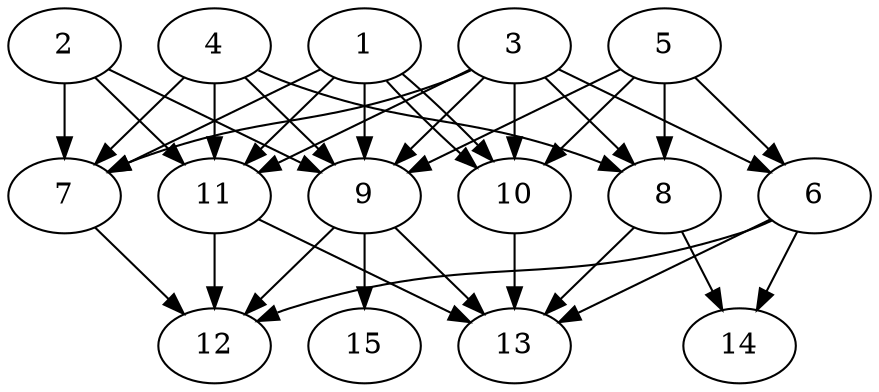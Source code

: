 // DAG automatically generated by daggen at Thu Oct  3 13:59:27 2019
// ./daggen --dot -n 15 --ccr 0.4 --fat 0.7 --regular 0.9 --density 0.9 --mindata 5242880 --maxdata 52428800 
digraph G {
  1 [size="20899840", alpha="0.17", expect_size="8359936"] 
  1 -> 7 [size ="8359936"]
  1 -> 9 [size ="8359936"]
  1 -> 10 [size ="8359936"]
  1 -> 10 [size ="8359936"]
  1 -> 11 [size ="8359936"]
  2 [size="76277760", alpha="0.13", expect_size="30511104"] 
  2 -> 7 [size ="30511104"]
  2 -> 9 [size ="30511104"]
  2 -> 11 [size ="30511104"]
  3 [size="109573120", alpha="0.02", expect_size="43829248"] 
  3 -> 6 [size ="43829248"]
  3 -> 7 [size ="43829248"]
  3 -> 8 [size ="43829248"]
  3 -> 9 [size ="43829248"]
  3 -> 10 [size ="43829248"]
  3 -> 11 [size ="43829248"]
  4 [size="42826240", alpha="0.00", expect_size="17130496"] 
  4 -> 7 [size ="17130496"]
  4 -> 8 [size ="17130496"]
  4 -> 9 [size ="17130496"]
  4 -> 11 [size ="17130496"]
  5 [size="32885760", alpha="0.06", expect_size="13154304"] 
  5 -> 6 [size ="13154304"]
  5 -> 8 [size ="13154304"]
  5 -> 9 [size ="13154304"]
  5 -> 10 [size ="13154304"]
  6 [size="114480640", alpha="0.09", expect_size="45792256"] 
  6 -> 12 [size ="45792256"]
  6 -> 13 [size ="45792256"]
  6 -> 14 [size ="45792256"]
  7 [size="78860800", alpha="0.05", expect_size="31544320"] 
  7 -> 12 [size ="31544320"]
  8 [size="122890240", alpha="0.17", expect_size="49156096"] 
  8 -> 13 [size ="49156096"]
  8 -> 14 [size ="49156096"]
  9 [size="51678720", alpha="0.19", expect_size="20671488"] 
  9 -> 12 [size ="20671488"]
  9 -> 13 [size ="20671488"]
  9 -> 15 [size ="20671488"]
  10 [size="59328000", alpha="0.11", expect_size="23731200"] 
  10 -> 13 [size ="23731200"]
  11 [size="29575680", alpha="0.07", expect_size="11830272"] 
  11 -> 12 [size ="11830272"]
  11 -> 13 [size ="11830272"]
  12 [size="128368640", alpha="0.19", expect_size="51347456"] 
  13 [size="85696000", alpha="0.15", expect_size="34278400"] 
  14 [size="97512960", alpha="0.04", expect_size="39005184"] 
  15 [size="99440640", alpha="0.14", expect_size="39776256"] 
}
